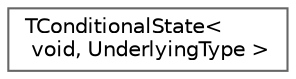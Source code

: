 digraph "Graphical Class Hierarchy"
{
 // INTERACTIVE_SVG=YES
 // LATEX_PDF_SIZE
  bgcolor="transparent";
  edge [fontname=Helvetica,fontsize=10,labelfontname=Helvetica,labelfontsize=10];
  node [fontname=Helvetica,fontsize=10,shape=box,height=0.2,width=0.4];
  rankdir="LR";
  Node0 [id="Node000000",label="TConditionalState\<\l void, UnderlyingType \>",height=0.2,width=0.4,color="grey40", fillcolor="white", style="filled",URL="$db/de4/structTConditionalState_3_01void_00_01UnderlyingType_01_4.html",tooltip=" "];
}
